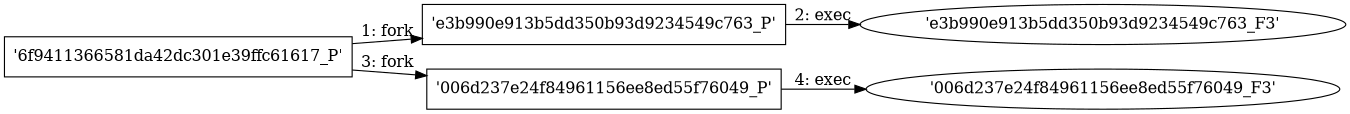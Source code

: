 digraph "D:\Learning\Paper\apt\基于CTI的攻击预警\Dataset\攻击图\ASGfromALLCTI\Flash 0-day Exploited by Angler Exploit Kit.dot" {
rankdir="LR"
size="9"
fixedsize="false"
splines="true"
nodesep=0.3
ranksep=0
fontsize=10
overlap="scalexy"
engine= "neato"
	"'6f9411366581da42dc301e39ffc61617_P'" [node_type=Process shape=box]
	"'e3b990e913b5dd350b93d9234549c763_P'" [node_type=Process shape=box]
	"'6f9411366581da42dc301e39ffc61617_P'" -> "'e3b990e913b5dd350b93d9234549c763_P'" [label="1: fork"]
	"'e3b990e913b5dd350b93d9234549c763_P'" [node_type=Process shape=box]
	"'e3b990e913b5dd350b93d9234549c763_F3'" [node_type=File shape=ellipse]
	"'e3b990e913b5dd350b93d9234549c763_P'" -> "'e3b990e913b5dd350b93d9234549c763_F3'" [label="2: exec"]
	"'6f9411366581da42dc301e39ffc61617_P'" [node_type=Process shape=box]
	"'006d237e24f84961156ee8ed55f76049_P'" [node_type=Process shape=box]
	"'6f9411366581da42dc301e39ffc61617_P'" -> "'006d237e24f84961156ee8ed55f76049_P'" [label="3: fork"]
	"'006d237e24f84961156ee8ed55f76049_P'" [node_type=Process shape=box]
	"'006d237e24f84961156ee8ed55f76049_F3'" [node_type=File shape=ellipse]
	"'006d237e24f84961156ee8ed55f76049_P'" -> "'006d237e24f84961156ee8ed55f76049_F3'" [label="4: exec"]
}
